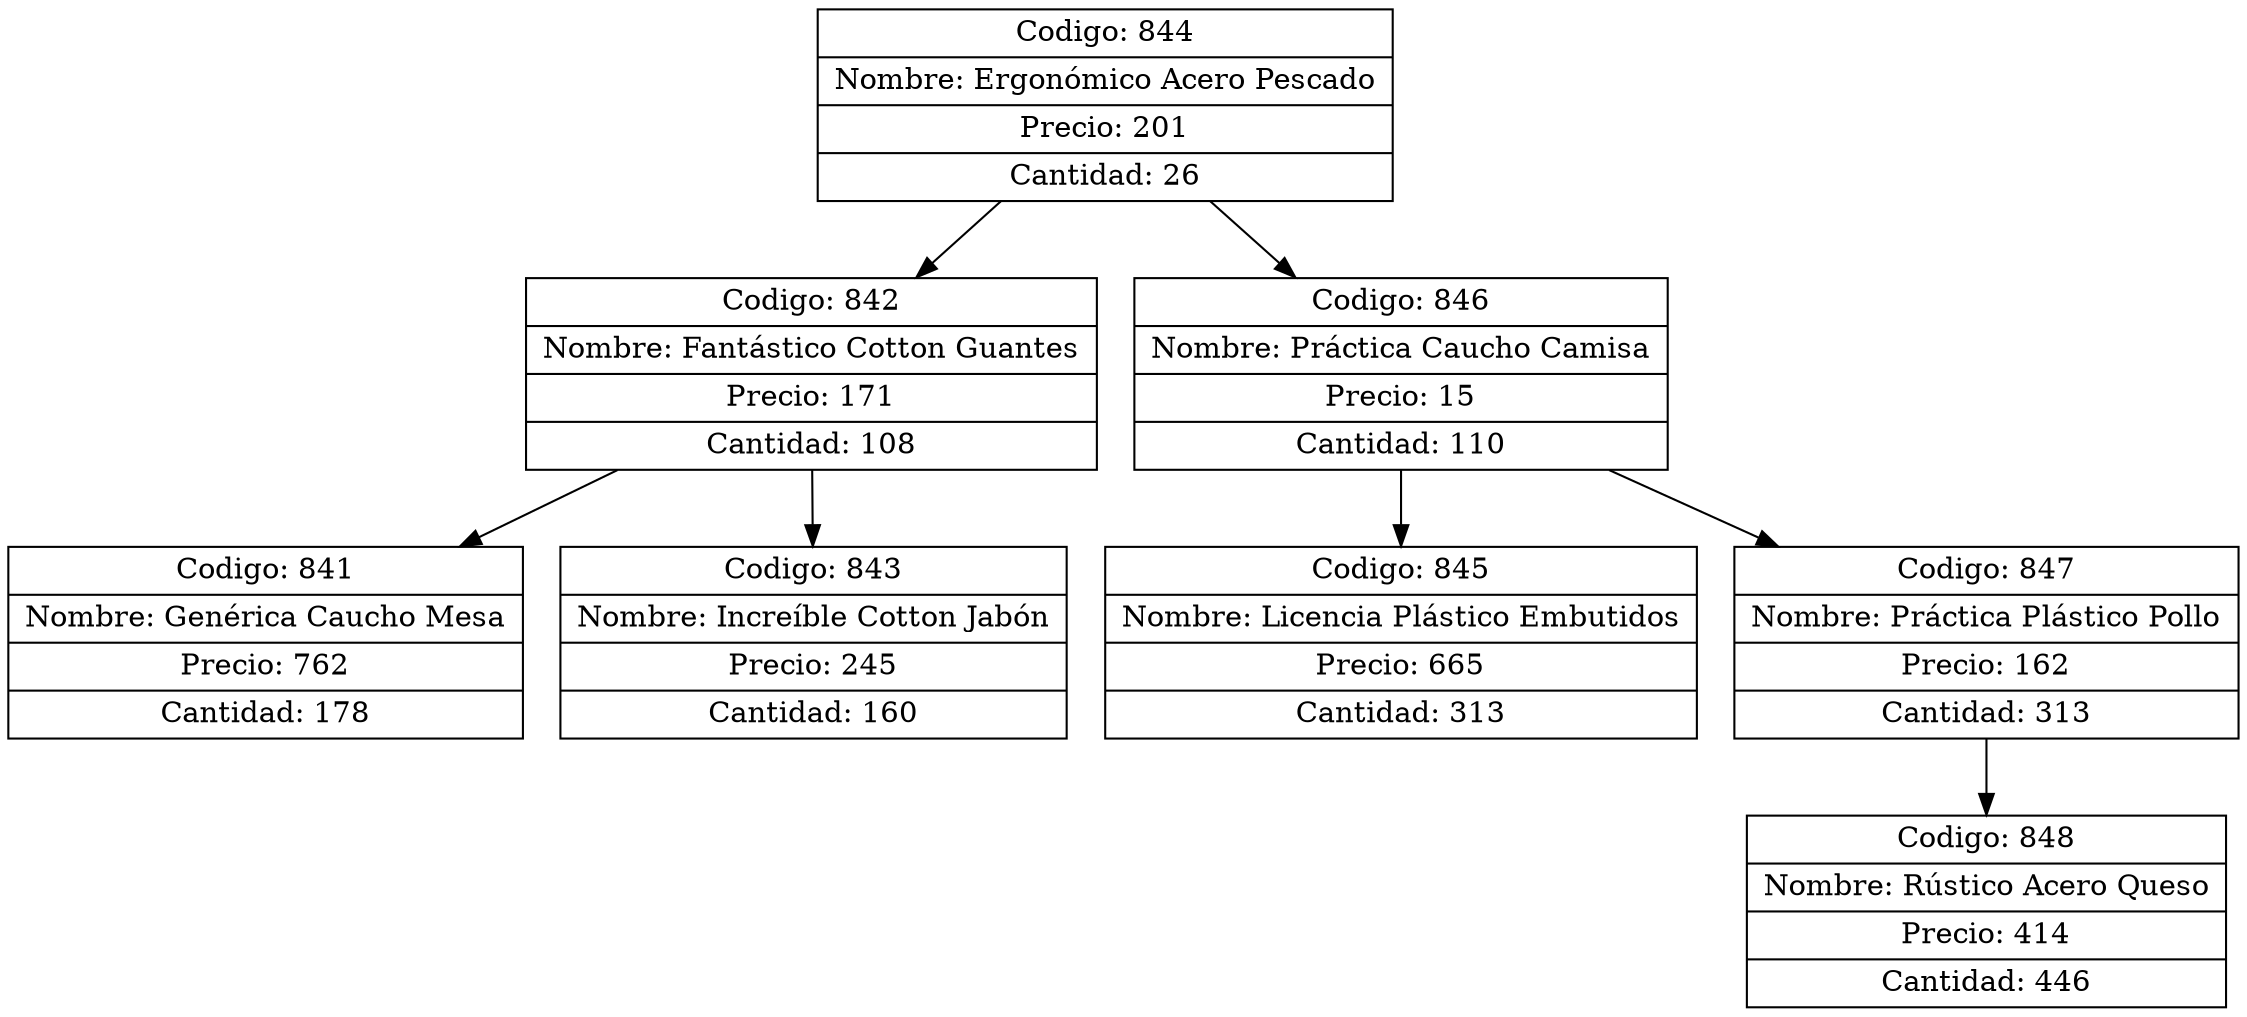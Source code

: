 digraph grafico{
rankdir=UD 
node[shape=box] 
concentrate=true 
nodo844[ shape=record, label ="{Codigo: 844|Nombre: Ergonómico Acero Pescado|Precio: 201|Cantidad: 26}"];
nodo842[ shape=record, label ="{Codigo: 842|Nombre: Fantástico Cotton Guantes|Precio: 171|Cantidad: 108}"];
nodo841[ shape=record, label ="{Codigo: 841|Nombre: Genérica Caucho Mesa|Precio: 762|Cantidad: 178}"];
nodo842->nodo841
nodo843[ shape=record, label ="{Codigo: 843|Nombre: Increíble Cotton Jabón|Precio: 245|Cantidad: 160}"];
nodo842->nodo843
nodo844->nodo842
nodo846[ shape=record, label ="{Codigo: 846|Nombre: Práctica Caucho Camisa|Precio: 15|Cantidad: 110}"];
nodo845[ shape=record, label ="{Codigo: 845|Nombre: Licencia Plástico Embutidos|Precio: 665|Cantidad: 313}"];
nodo846->nodo845
nodo847[ shape=record, label ="{Codigo: 847|Nombre: Práctica Plástico Pollo|Precio: 162|Cantidad: 313}"];
nodo848[ shape=record, label ="{Codigo: 848|Nombre: Rústico Acero Queso|Precio: 414|Cantidad: 446}"];
nodo847->nodo848
nodo846->nodo847
nodo844->nodo846
}